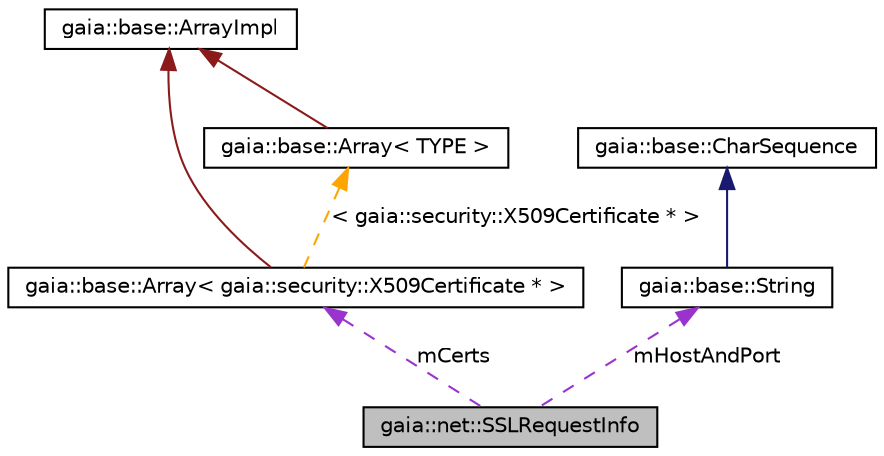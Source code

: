 digraph G
{
  edge [fontname="Helvetica",fontsize="10",labelfontname="Helvetica",labelfontsize="10"];
  node [fontname="Helvetica",fontsize="10",shape=record];
  Node1 [label="gaia::net::SSLRequestInfo",height=0.2,width=0.4,color="black", fillcolor="grey75", style="filled" fontcolor="black"];
  Node2 -> Node1 [dir=back,color="darkorchid3",fontsize="10",style="dashed",label="mCerts",fontname="Helvetica"];
  Node2 [label="gaia::base::Array\< gaia::security::X509Certificate * \>",height=0.2,width=0.4,color="black", fillcolor="white", style="filled",URL="$d2/db0/classgaia_1_1base_1_1_array.html"];
  Node3 -> Node2 [dir=back,color="firebrick4",fontsize="10",style="solid",fontname="Helvetica"];
  Node3 [label="gaia::base::ArrayImpl",height=0.2,width=0.4,color="black", fillcolor="white", style="filled",URL="$d2/d80/classgaia_1_1base_1_1_array_impl.html",tooltip="Implements array data structure and its operation methods."];
  Node4 -> Node2 [dir=back,color="orange",fontsize="10",style="dashed",label="\< gaia::security::X509Certificate * \>",fontname="Helvetica"];
  Node4 [label="gaia::base::Array\< TYPE \>",height=0.2,width=0.4,color="black", fillcolor="white", style="filled",URL="$d2/db0/classgaia_1_1base_1_1_array.html",tooltip="Implements array to replace C-style array."];
  Node3 -> Node4 [dir=back,color="firebrick4",fontsize="10",style="solid",fontname="Helvetica"];
  Node5 -> Node1 [dir=back,color="darkorchid3",fontsize="10",style="dashed",label="mHostAndPort",fontname="Helvetica"];
  Node5 [label="gaia::base::String",height=0.2,width=0.4,color="black", fillcolor="white", style="filled",URL="$d2/ddb/classgaia_1_1base_1_1_string.html",tooltip="A String is represented by array of UTF-16 values, such that Unicode supplementary characters (code p..."];
  Node6 -> Node5 [dir=back,color="midnightblue",fontsize="10",style="solid",fontname="Helvetica"];
  Node6 [label="gaia::base::CharSequence",height=0.2,width=0.4,color="black", fillcolor="white", style="filled",URL="$d1/d0f/classgaia_1_1base_1_1_char_sequence.html",tooltip="This interface represents an ordered set of characters and defines the methods to probe them..."];
}
